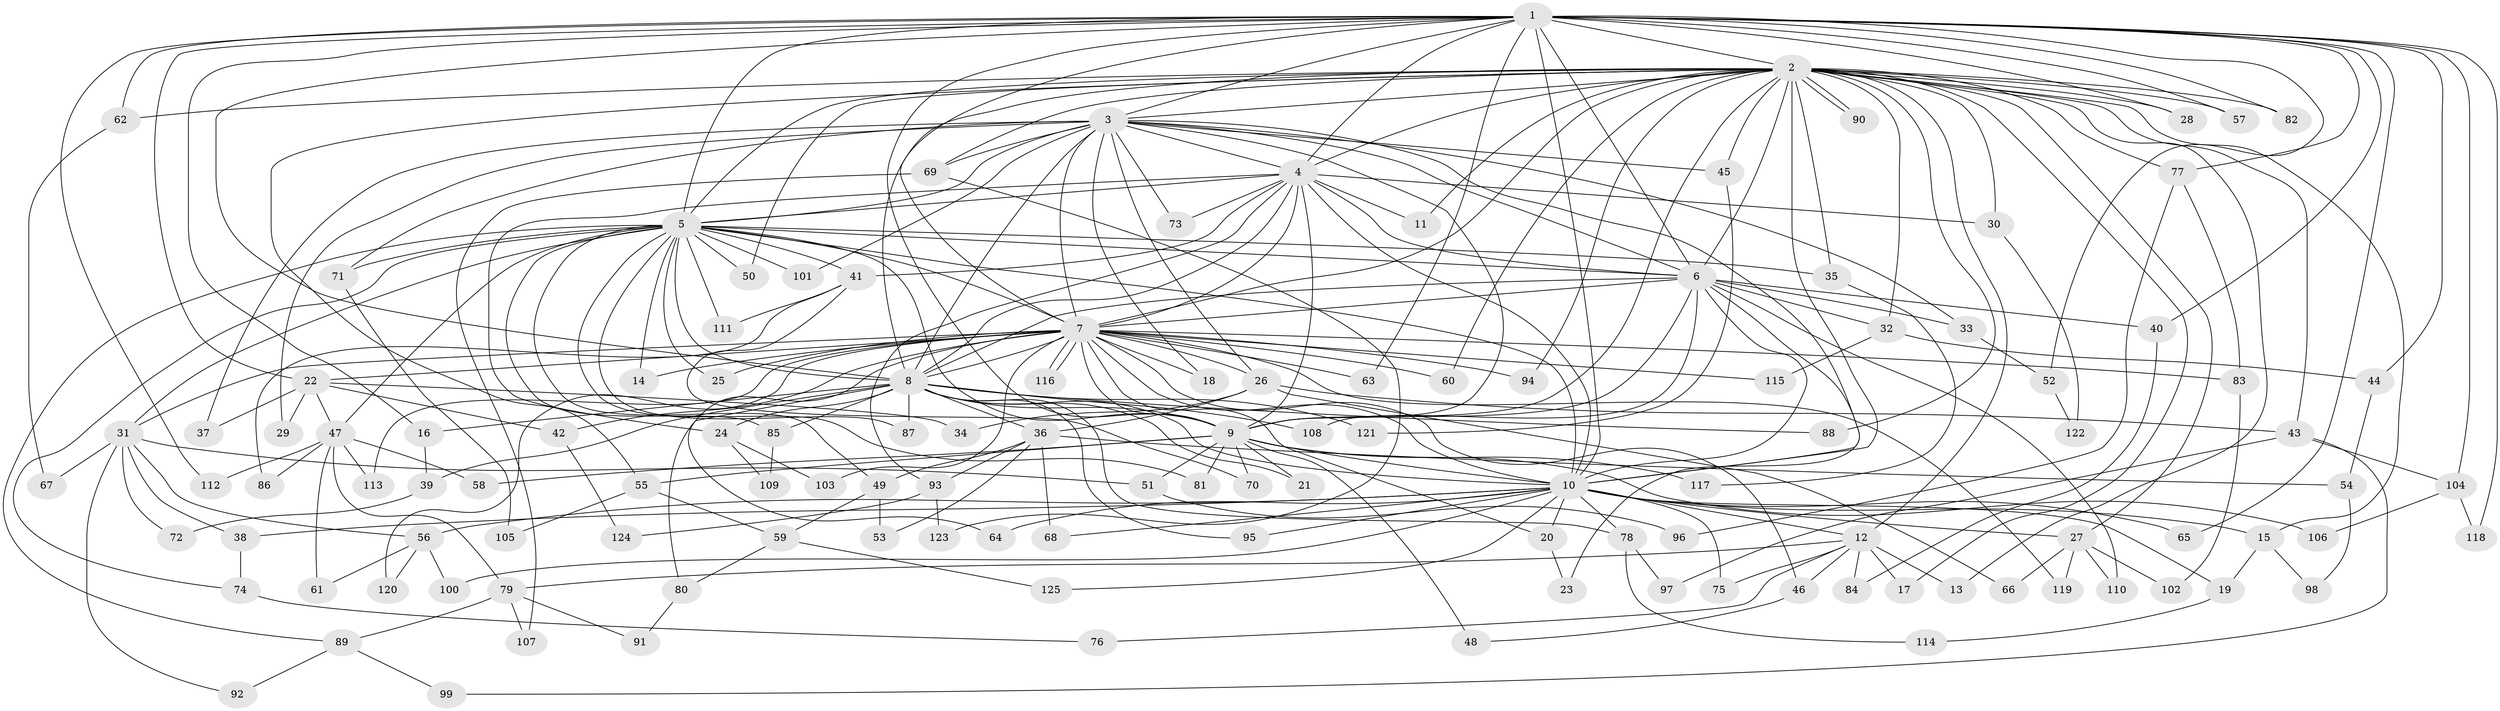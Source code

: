 // coarse degree distribution, {25: 0.016129032258064516, 2: 0.5, 1: 0.12903225806451613, 4: 0.08064516129032258, 19: 0.016129032258064516, 3: 0.16129032258064516, 5: 0.016129032258064516, 8: 0.016129032258064516, 6: 0.016129032258064516, 24: 0.016129032258064516, 18: 0.016129032258064516, 23: 0.016129032258064516}
// Generated by graph-tools (version 1.1) at 2025/02/03/05/25 17:02:37]
// undirected, 125 vertices, 275 edges
graph export_dot {
graph [start="1"]
  node [color=gray90,style=filled];
  1;
  2;
  3;
  4;
  5;
  6;
  7;
  8;
  9;
  10;
  11;
  12;
  13;
  14;
  15;
  16;
  17;
  18;
  19;
  20;
  21;
  22;
  23;
  24;
  25;
  26;
  27;
  28;
  29;
  30;
  31;
  32;
  33;
  34;
  35;
  36;
  37;
  38;
  39;
  40;
  41;
  42;
  43;
  44;
  45;
  46;
  47;
  48;
  49;
  50;
  51;
  52;
  53;
  54;
  55;
  56;
  57;
  58;
  59;
  60;
  61;
  62;
  63;
  64;
  65;
  66;
  67;
  68;
  69;
  70;
  71;
  72;
  73;
  74;
  75;
  76;
  77;
  78;
  79;
  80;
  81;
  82;
  83;
  84;
  85;
  86;
  87;
  88;
  89;
  90;
  91;
  92;
  93;
  94;
  95;
  96;
  97;
  98;
  99;
  100;
  101;
  102;
  103;
  104;
  105;
  106;
  107;
  108;
  109;
  110;
  111;
  112;
  113;
  114;
  115;
  116;
  117;
  118;
  119;
  120;
  121;
  122;
  123;
  124;
  125;
  1 -- 2;
  1 -- 3;
  1 -- 4;
  1 -- 5;
  1 -- 6;
  1 -- 7;
  1 -- 8;
  1 -- 9;
  1 -- 10;
  1 -- 16;
  1 -- 22;
  1 -- 28;
  1 -- 40;
  1 -- 44;
  1 -- 52;
  1 -- 57;
  1 -- 62;
  1 -- 63;
  1 -- 65;
  1 -- 77;
  1 -- 82;
  1 -- 104;
  1 -- 112;
  1 -- 118;
  2 -- 3;
  2 -- 4;
  2 -- 5;
  2 -- 6;
  2 -- 7;
  2 -- 8;
  2 -- 9;
  2 -- 10;
  2 -- 11;
  2 -- 12;
  2 -- 13;
  2 -- 15;
  2 -- 17;
  2 -- 27;
  2 -- 28;
  2 -- 30;
  2 -- 32;
  2 -- 35;
  2 -- 43;
  2 -- 45;
  2 -- 50;
  2 -- 55;
  2 -- 57;
  2 -- 60;
  2 -- 62;
  2 -- 69;
  2 -- 77;
  2 -- 82;
  2 -- 88;
  2 -- 90;
  2 -- 90;
  2 -- 94;
  3 -- 4;
  3 -- 5;
  3 -- 6;
  3 -- 7;
  3 -- 8;
  3 -- 9;
  3 -- 10;
  3 -- 18;
  3 -- 26;
  3 -- 29;
  3 -- 33;
  3 -- 37;
  3 -- 45;
  3 -- 69;
  3 -- 71;
  3 -- 73;
  3 -- 101;
  4 -- 5;
  4 -- 6;
  4 -- 7;
  4 -- 8;
  4 -- 9;
  4 -- 10;
  4 -- 11;
  4 -- 24;
  4 -- 30;
  4 -- 41;
  4 -- 73;
  4 -- 93;
  5 -- 6;
  5 -- 7;
  5 -- 8;
  5 -- 9;
  5 -- 10;
  5 -- 14;
  5 -- 25;
  5 -- 31;
  5 -- 35;
  5 -- 41;
  5 -- 47;
  5 -- 49;
  5 -- 50;
  5 -- 71;
  5 -- 74;
  5 -- 81;
  5 -- 85;
  5 -- 87;
  5 -- 89;
  5 -- 101;
  5 -- 111;
  6 -- 7;
  6 -- 8;
  6 -- 9;
  6 -- 10;
  6 -- 23;
  6 -- 32;
  6 -- 33;
  6 -- 40;
  6 -- 108;
  6 -- 110;
  7 -- 8;
  7 -- 9;
  7 -- 10;
  7 -- 14;
  7 -- 18;
  7 -- 20;
  7 -- 22;
  7 -- 25;
  7 -- 26;
  7 -- 31;
  7 -- 42;
  7 -- 46;
  7 -- 60;
  7 -- 63;
  7 -- 64;
  7 -- 83;
  7 -- 94;
  7 -- 103;
  7 -- 113;
  7 -- 115;
  7 -- 116;
  7 -- 116;
  7 -- 119;
  7 -- 120;
  8 -- 9;
  8 -- 10;
  8 -- 16;
  8 -- 21;
  8 -- 24;
  8 -- 36;
  8 -- 39;
  8 -- 78;
  8 -- 80;
  8 -- 85;
  8 -- 87;
  8 -- 88;
  8 -- 95;
  8 -- 108;
  8 -- 121;
  9 -- 10;
  9 -- 21;
  9 -- 48;
  9 -- 51;
  9 -- 55;
  9 -- 58;
  9 -- 70;
  9 -- 81;
  9 -- 106;
  9 -- 117;
  10 -- 12;
  10 -- 15;
  10 -- 19;
  10 -- 20;
  10 -- 27;
  10 -- 38;
  10 -- 56;
  10 -- 64;
  10 -- 65;
  10 -- 68;
  10 -- 75;
  10 -- 78;
  10 -- 95;
  10 -- 100;
  10 -- 125;
  12 -- 13;
  12 -- 17;
  12 -- 46;
  12 -- 75;
  12 -- 76;
  12 -- 79;
  12 -- 84;
  15 -- 19;
  15 -- 98;
  16 -- 39;
  19 -- 114;
  20 -- 23;
  22 -- 29;
  22 -- 34;
  22 -- 37;
  22 -- 42;
  22 -- 47;
  24 -- 103;
  24 -- 109;
  26 -- 34;
  26 -- 36;
  26 -- 43;
  26 -- 66;
  27 -- 66;
  27 -- 102;
  27 -- 110;
  27 -- 119;
  30 -- 122;
  31 -- 38;
  31 -- 51;
  31 -- 56;
  31 -- 67;
  31 -- 72;
  31 -- 92;
  32 -- 44;
  32 -- 115;
  33 -- 52;
  35 -- 117;
  36 -- 49;
  36 -- 53;
  36 -- 54;
  36 -- 68;
  36 -- 93;
  38 -- 74;
  39 -- 72;
  40 -- 84;
  41 -- 70;
  41 -- 86;
  41 -- 111;
  42 -- 124;
  43 -- 97;
  43 -- 99;
  43 -- 104;
  44 -- 54;
  45 -- 121;
  46 -- 48;
  47 -- 58;
  47 -- 61;
  47 -- 79;
  47 -- 86;
  47 -- 112;
  47 -- 113;
  49 -- 53;
  49 -- 59;
  51 -- 96;
  52 -- 122;
  54 -- 98;
  55 -- 59;
  55 -- 105;
  56 -- 61;
  56 -- 100;
  56 -- 120;
  59 -- 80;
  59 -- 125;
  62 -- 67;
  69 -- 107;
  69 -- 123;
  71 -- 105;
  74 -- 76;
  77 -- 83;
  77 -- 96;
  78 -- 97;
  78 -- 114;
  79 -- 89;
  79 -- 91;
  79 -- 107;
  80 -- 91;
  83 -- 102;
  85 -- 109;
  89 -- 92;
  89 -- 99;
  93 -- 123;
  93 -- 124;
  104 -- 106;
  104 -- 118;
}
